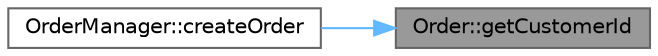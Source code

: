 digraph "Order::getCustomerId"
{
 // LATEX_PDF_SIZE
  bgcolor="transparent";
  edge [fontname=Helvetica,fontsize=10,labelfontname=Helvetica,labelfontsize=10];
  node [fontname=Helvetica,fontsize=10,shape=box,height=0.2,width=0.4];
  rankdir="RL";
  Node1 [id="Node000001",label="Order::getCustomerId",height=0.2,width=0.4,color="gray40", fillcolor="grey60", style="filled", fontcolor="black",tooltip="Lấy mã khách hàng."];
  Node1 -> Node2 [id="edge1_Node000001_Node000002",dir="back",color="steelblue1",style="solid",tooltip=" "];
  Node2 [id="Node000002",label="OrderManager::createOrder",height=0.2,width=0.4,color="grey40", fillcolor="white", style="filled",URL="$class_order_manager.html#aae6c7ce624220739b06f0d3d79d62438",tooltip="Tạo một đơn hàng mới và lưu vào cơ sở dữ liệu."];
}
